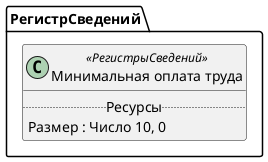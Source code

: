 ﻿@startuml МинимальнаяОплатаТрудаРФ
'!include templates.wsd
'..\include templates.wsd
class РегистрСведений.МинимальнаяОплатаТрудаРФ as "Минимальная оплата труда" <<РегистрыСведений>>
{
..Ресурсы..
Размер : Число 10, 0
}
@enduml
